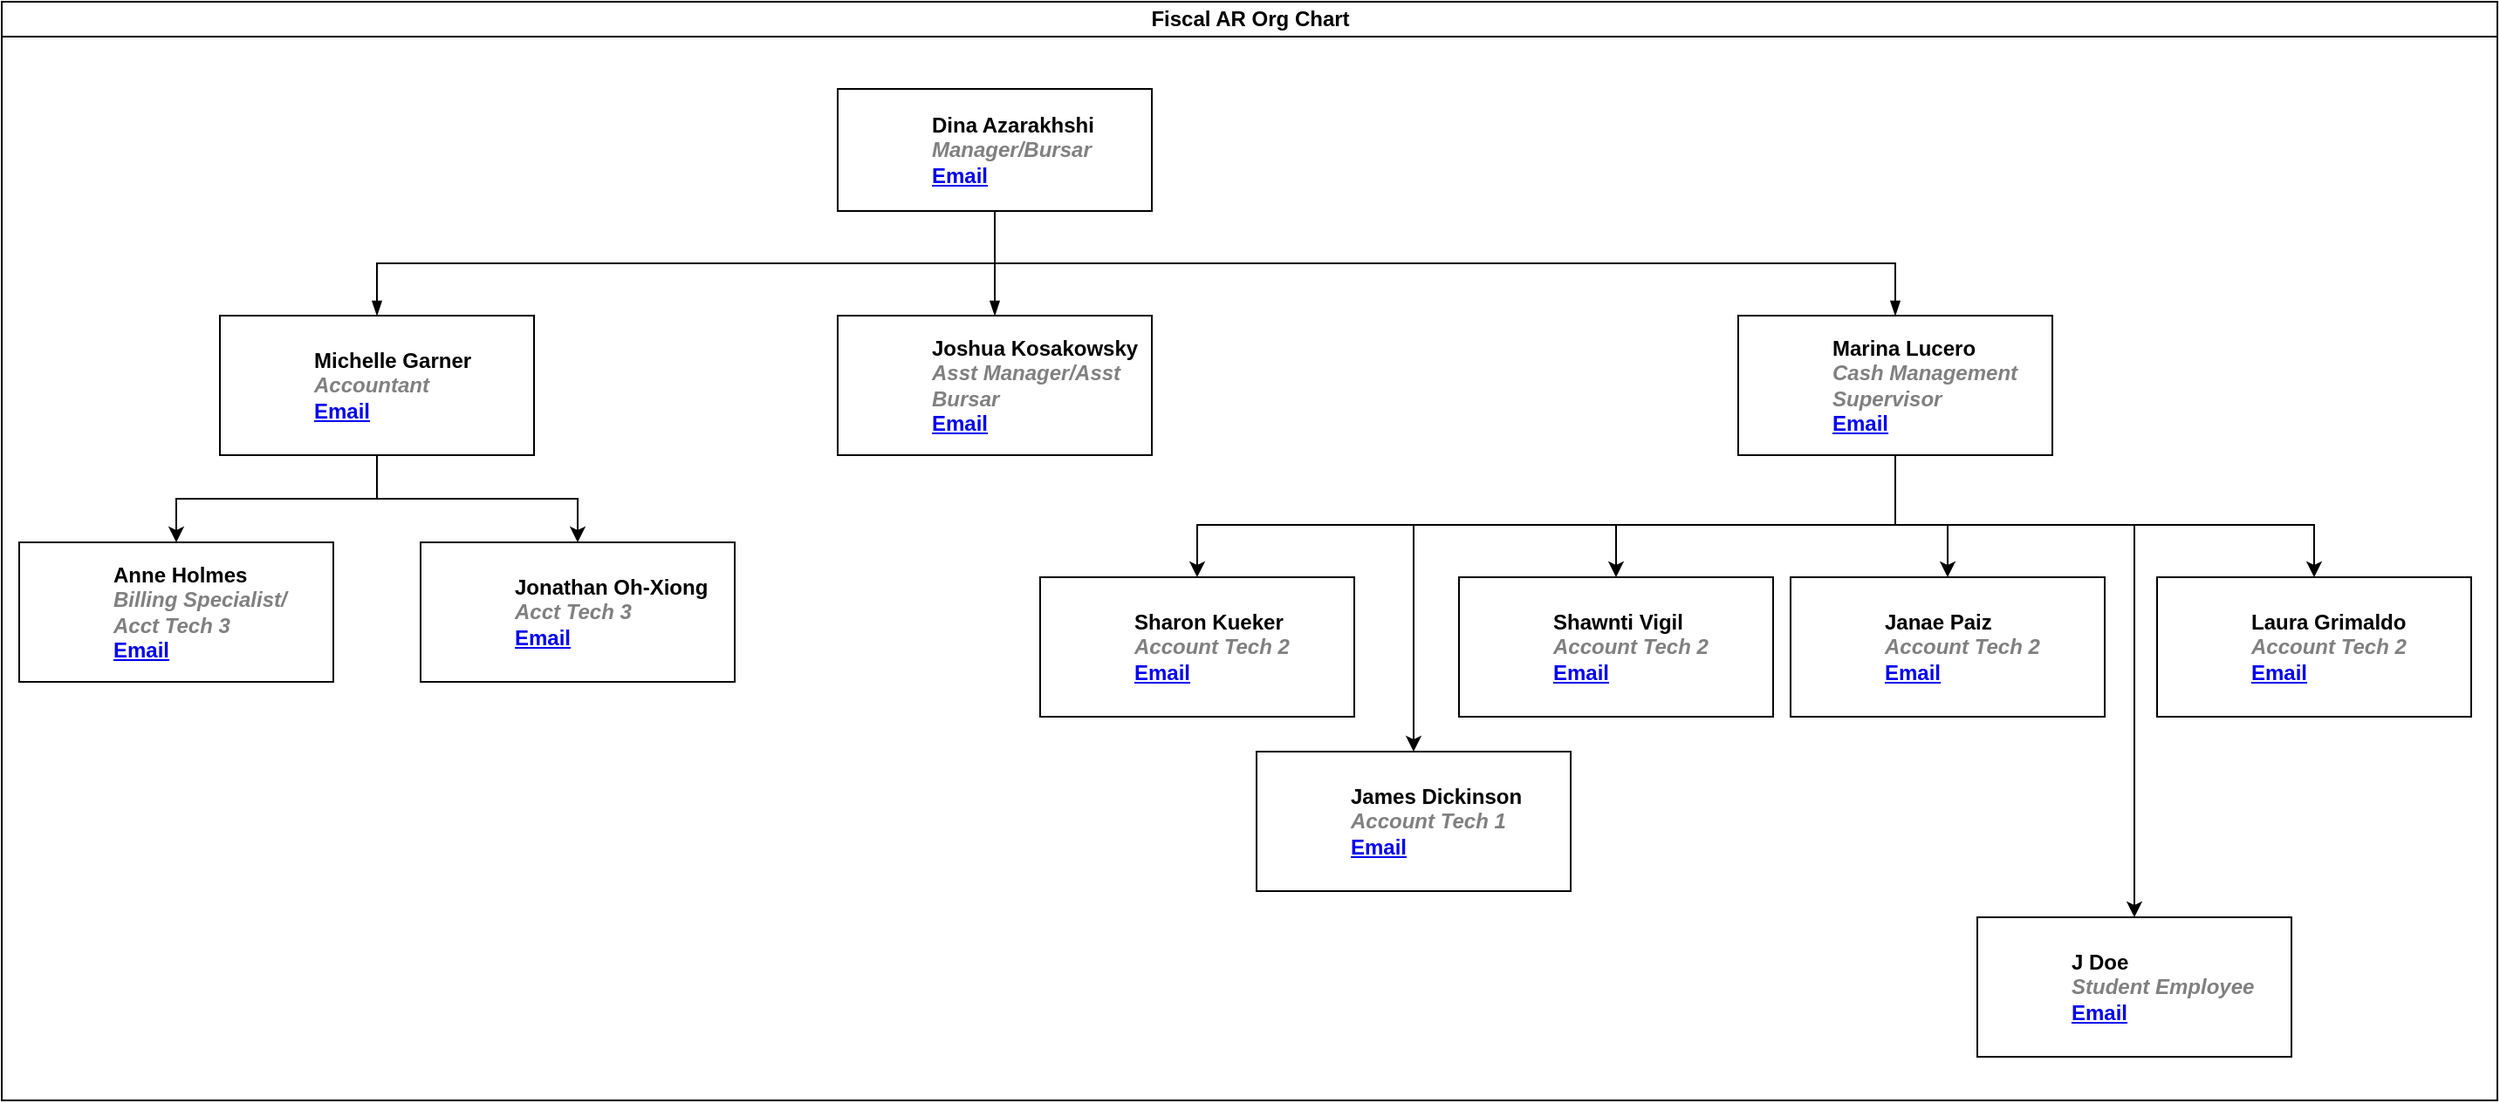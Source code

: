 <mxfile version="25.0.3">
  <diagram id="prtHgNgQTEPvFCAcTncT" name="Page-1">
    <mxGraphModel dx="2514" dy="878" grid="1" gridSize="10" guides="1" tooltips="1" connect="1" arrows="1" fold="1" page="1" pageScale="1" pageWidth="827" pageHeight="1169" math="0" shadow="0">
      <root>
        <mxCell id="0" />
        <mxCell id="1" parent="0" />
        <mxCell id="dNxyNK7c78bLwvsdeMH5-11" value="Fiscal AR Org Chart" style="swimlane;html=1;startSize=20;horizontal=1;containerType=tree;glass=0;" parent="1" vertex="1">
          <mxGeometry x="-260" y="10" width="1430" height="630" as="geometry">
            <mxRectangle x="-290" y="60" width="150" height="30" as="alternateBounds" />
          </mxGeometry>
        </mxCell>
        <UserObject label="Dina Azarakhshi&lt;br&gt;&lt;i style=&quot;color: gray&quot;&gt;Manager/Bursar&lt;/i&gt;&lt;br&gt;&lt;a href=&quot;Dina.Azarakhshi@frontrange.edu&quot;&gt;Email&lt;/a&gt;" name="Dina Azarakhshi" position="Manager/Bursar" location="Westminster/Hybrid" email="Dina.Azarakhshi@frontrange.edu" placeholders="1" link="" id="dNxyNK7c78bLwvsdeMH5-12">
          <mxCell style="label;image=https://cdn3.iconfinder.com/data/icons/user-avatars-1/512/users-3-128.png;whiteSpace=wrap;html=1;rounded=0;glass=0;treeMoving=1;treeFolding=1;" parent="dNxyNK7c78bLwvsdeMH5-11" vertex="1">
            <mxGeometry x="479" y="50" width="180" height="70" as="geometry" />
          </mxCell>
        </UserObject>
        <mxCell id="dNxyNK7c78bLwvsdeMH5-13" value="" style="endArrow=blockThin;endFill=1;fontSize=11;edgeStyle=elbowEdgeStyle;elbow=vertical;rounded=0;" parent="dNxyNK7c78bLwvsdeMH5-11" source="dNxyNK7c78bLwvsdeMH5-12" target="dNxyNK7c78bLwvsdeMH5-14" edge="1">
          <mxGeometry relative="1" as="geometry" />
        </mxCell>
        <mxCell id="KOA3y_Gjj6j5qlT28fj2-6" style="edgeStyle=orthogonalEdgeStyle;rounded=0;orthogonalLoop=1;jettySize=auto;html=1;entryX=0.5;entryY=0;entryDx=0;entryDy=0;" edge="1" parent="dNxyNK7c78bLwvsdeMH5-11" source="dNxyNK7c78bLwvsdeMH5-14" target="KOA3y_Gjj6j5qlT28fj2-5">
          <mxGeometry relative="1" as="geometry" />
        </mxCell>
        <UserObject label="%name%&lt;br&gt;&lt;i style=&quot;color: gray&quot;&gt;%position%&lt;/i&gt;&lt;br&gt;&lt;a href=&quot;mailto:%email%&quot;&gt;Email&lt;/a&gt;" name="Michelle Garner" position="Accountant" location="Westminster/Hybrid" email="Michelle.Garner@frontrange.edu" placeholders="1" link="" id="dNxyNK7c78bLwvsdeMH5-14">
          <mxCell style="label;image=https://cdn3.iconfinder.com/data/icons/user-avatars-1/512/users-10-3-128.png;whiteSpace=wrap;html=1;rounded=0;glass=0;treeFolding=1;treeMoving=1;" parent="dNxyNK7c78bLwvsdeMH5-11" vertex="1">
            <mxGeometry x="125" y="180" width="180" height="80" as="geometry" />
          </mxCell>
        </UserObject>
        <mxCell id="dNxyNK7c78bLwvsdeMH5-15" value="" style="endArrow=blockThin;endFill=1;fontSize=11;edgeStyle=elbowEdgeStyle;elbow=vertical;rounded=0;" parent="dNxyNK7c78bLwvsdeMH5-11" source="dNxyNK7c78bLwvsdeMH5-12" target="dNxyNK7c78bLwvsdeMH5-16" edge="1">
          <mxGeometry relative="1" as="geometry" />
        </mxCell>
        <UserObject label="%name%&lt;br&gt;&lt;i style=&quot;color: gray&quot;&gt;%position%&lt;/i&gt;&lt;br&gt;&lt;a href=&quot;mailto:%email%&quot;&gt;Email&lt;/a&gt;" name="Joshua Kosakowsky" position="Asst Manager/Asst Bursar" location="Westminster/Hybrid" email="Joshua.Kosakowsky@frontrange.edu" placeholders="1" link="" Tasks="DNR" id="dNxyNK7c78bLwvsdeMH5-16">
          <mxCell style="label;image=https://cdn3.iconfinder.com/data/icons/user-avatars-1/512/users-9-2-128.png;whiteSpace=wrap;html=1;rounded=0;glass=0;treeFolding=1;treeMoving=1;" parent="dNxyNK7c78bLwvsdeMH5-11" vertex="1">
            <mxGeometry x="479" y="180" width="180" height="80" as="geometry" />
          </mxCell>
        </UserObject>
        <mxCell id="dNxyNK7c78bLwvsdeMH5-17" value="" style="endArrow=blockThin;endFill=1;fontSize=11;edgeStyle=elbowEdgeStyle;elbow=vertical;rounded=0;" parent="dNxyNK7c78bLwvsdeMH5-11" source="dNxyNK7c78bLwvsdeMH5-12" target="dNxyNK7c78bLwvsdeMH5-18" edge="1">
          <mxGeometry relative="1" as="geometry" />
        </mxCell>
        <mxCell id="KOA3y_Gjj6j5qlT28fj2-25" style="edgeStyle=orthogonalEdgeStyle;rounded=0;orthogonalLoop=1;jettySize=auto;html=1;entryX=0.5;entryY=0;entryDx=0;entryDy=0;" edge="1" parent="dNxyNK7c78bLwvsdeMH5-11" source="dNxyNK7c78bLwvsdeMH5-18" target="KOA3y_Gjj6j5qlT28fj2-17">
          <mxGeometry relative="1" as="geometry">
            <Array as="points">
              <mxPoint x="1085" y="300" />
              <mxPoint x="685" y="300" />
            </Array>
          </mxGeometry>
        </mxCell>
        <mxCell id="KOA3y_Gjj6j5qlT28fj2-26" style="edgeStyle=orthogonalEdgeStyle;rounded=0;orthogonalLoop=1;jettySize=auto;html=1;entryX=0.5;entryY=0;entryDx=0;entryDy=0;" edge="1" parent="dNxyNK7c78bLwvsdeMH5-11" source="dNxyNK7c78bLwvsdeMH5-18" target="KOA3y_Gjj6j5qlT28fj2-21">
          <mxGeometry relative="1" as="geometry">
            <Array as="points">
              <mxPoint x="1085" y="300" />
              <mxPoint x="809" y="300" />
            </Array>
          </mxGeometry>
        </mxCell>
        <UserObject label="%name%&lt;br&gt;&lt;i style=&quot;color: gray&quot;&gt;%position%&lt;/i&gt;&lt;br&gt;&lt;a href=&quot;mailto:%email%&quot;&gt;Email&lt;/a&gt;" name="Marina Lucero" position="Cash Management Supervisor" location="Westminster/Hybrid" email="Marina.Lucero@frontrange.edu" link="" placeholders="1" id="dNxyNK7c78bLwvsdeMH5-18">
          <mxCell style="label;image=https://cdn3.iconfinder.com/data/icons/user-avatars-1/512/users-2-128.png;whiteSpace=wrap;html=1;rounded=0;glass=0;" parent="dNxyNK7c78bLwvsdeMH5-11" vertex="1">
            <mxGeometry x="995" y="180" width="180" height="80" as="geometry" />
          </mxCell>
        </UserObject>
        <UserObject label="%name%&lt;br&gt;&lt;i style=&quot;color: gray;&quot;&gt;%position%&lt;/i&gt;&lt;br&gt;&lt;a href=&quot;mailto:%email%&quot;&gt;Email&lt;/a&gt;" name="Anne Holmes" position="Billing Specialist/ Acct Tech 3" location="Westminster/Hybrid" email="Anne.Holmes@frontrange.edu" placeholders="1" link="" id="KOA3y_Gjj6j5qlT28fj2-5">
          <mxCell style="label;image=https://cdn3.iconfinder.com/data/icons/user-avatars-1/512/users-9-2-128.png;whiteSpace=wrap;html=1;rounded=0;glass=0;treeFolding=1;treeMoving=1;" vertex="1" parent="dNxyNK7c78bLwvsdeMH5-11">
            <mxGeometry x="10" y="310" width="180" height="80" as="geometry" />
          </mxCell>
        </UserObject>
        <UserObject label="%name%&lt;br&gt;&lt;i style=&quot;color: gray;&quot;&gt;%position%&lt;/i&gt;&lt;br&gt;&lt;a href=&quot;mailto:%email%&quot;&gt;Email&lt;/a&gt;" name="Jonathan Oh-Xiong" position="Acct Tech 3" location="Westminster/Hybrid" email="Jonathan.Oh-Xiong@frontrange.edu" placeholders="1" link="" id="KOA3y_Gjj6j5qlT28fj2-8">
          <mxCell style="label;image=https://cdn3.iconfinder.com/data/icons/user-avatars-1/512/users-9-2-128.png;whiteSpace=wrap;html=1;rounded=0;glass=0;treeFolding=1;treeMoving=1;" vertex="1" parent="dNxyNK7c78bLwvsdeMH5-11">
            <mxGeometry x="240" y="310" width="180" height="80" as="geometry" />
          </mxCell>
        </UserObject>
        <mxCell id="KOA3y_Gjj6j5qlT28fj2-9" style="edgeStyle=orthogonalEdgeStyle;rounded=0;orthogonalLoop=1;jettySize=auto;html=1;entryX=0.5;entryY=0;entryDx=0;entryDy=0;" edge="1" parent="dNxyNK7c78bLwvsdeMH5-11" source="dNxyNK7c78bLwvsdeMH5-14" target="KOA3y_Gjj6j5qlT28fj2-8">
          <mxGeometry relative="1" as="geometry">
            <mxPoint x="355" y="290" as="targetPoint" />
          </mxGeometry>
        </mxCell>
        <UserObject label="%name%&lt;br&gt;&lt;i style=&quot;color: gray;&quot;&gt;%position%&lt;/i&gt;&lt;br&gt;&lt;a href=&quot;mailto:%email%&quot;&gt;Email&lt;/a&gt;" name="Sharon Kueker" position="Account Tech 2" location="Fort Collins" email="Sharon.Kueker@frontrange.edu" link="" placeholders="1" id="KOA3y_Gjj6j5qlT28fj2-17">
          <mxCell style="label;image=https://cdn3.iconfinder.com/data/icons/user-avatars-1/512/users-2-128.png;whiteSpace=wrap;html=1;rounded=0;glass=0;" vertex="1" parent="dNxyNK7c78bLwvsdeMH5-11">
            <mxGeometry x="595" y="330" width="180" height="80" as="geometry" />
          </mxCell>
        </UserObject>
        <UserObject label="%name%&lt;br&gt;&lt;i style=&quot;color: gray;&quot;&gt;%position%&lt;/i&gt;&lt;br&gt;&lt;a href=&quot;mailto:%email%&quot;&gt;Email&lt;/a&gt;" name="James Dickinson" position="Account Tech 1" location="Fort Collins" email="James.Dickinson@frontrange.edu" link="" placeholders="1" id="KOA3y_Gjj6j5qlT28fj2-21">
          <mxCell style="label;image=https://cdn3.iconfinder.com/data/icons/user-avatars-1/512/users-2-128.png;whiteSpace=wrap;html=1;rounded=0;glass=0;" vertex="1" parent="dNxyNK7c78bLwvsdeMH5-11">
            <mxGeometry x="719" y="430" width="180" height="80" as="geometry" />
          </mxCell>
        </UserObject>
        <mxCell id="KOA3y_Gjj6j5qlT28fj2-27" style="edgeStyle=orthogonalEdgeStyle;rounded=0;orthogonalLoop=1;jettySize=auto;html=1;entryX=0.5;entryY=0;entryDx=0;entryDy=0;" edge="1" target="KOA3y_Gjj6j5qlT28fj2-28" source="dNxyNK7c78bLwvsdeMH5-18" parent="dNxyNK7c78bLwvsdeMH5-11">
          <mxGeometry relative="1" as="geometry">
            <mxPoint x="735" y="280" as="sourcePoint" />
            <Array as="points">
              <mxPoint x="1085" y="300" />
              <mxPoint x="925" y="300" />
            </Array>
          </mxGeometry>
        </mxCell>
        <UserObject label="%name%&lt;br&gt;&lt;i style=&quot;color: gray;&quot;&gt;%position%&lt;/i&gt;&lt;br&gt;&lt;a href=&quot;mailto:%email%&quot;&gt;Email&lt;/a&gt;" name="Shawnti Vigil" position="Account Tech 2" location="Westminster" email="Shawnti.Vigil@frontrange.edu" link="" placeholders="1" id="KOA3y_Gjj6j5qlT28fj2-28">
          <mxCell style="label;image=https://cdn3.iconfinder.com/data/icons/user-avatars-1/512/users-2-128.png;whiteSpace=wrap;html=1;rounded=0;glass=0;" vertex="1" parent="dNxyNK7c78bLwvsdeMH5-11">
            <mxGeometry x="835" y="330" width="180" height="80" as="geometry" />
          </mxCell>
        </UserObject>
        <mxCell id="KOA3y_Gjj6j5qlT28fj2-29" style="edgeStyle=orthogonalEdgeStyle;rounded=0;orthogonalLoop=1;jettySize=auto;html=1;entryX=0.5;entryY=0;entryDx=0;entryDy=0;" edge="1" target="KOA3y_Gjj6j5qlT28fj2-30" source="dNxyNK7c78bLwvsdeMH5-18" parent="dNxyNK7c78bLwvsdeMH5-11">
          <mxGeometry relative="1" as="geometry">
            <mxPoint x="735" y="280" as="sourcePoint" />
            <Array as="points">
              <mxPoint x="1085" y="300" />
              <mxPoint x="1115" y="300" />
            </Array>
          </mxGeometry>
        </mxCell>
        <UserObject label="%name%&lt;br&gt;&lt;i style=&quot;color: gray;&quot;&gt;%position%&lt;/i&gt;&lt;br&gt;&lt;a href=&quot;mailto:%email%&quot;&gt;Email&lt;/a&gt;" name="Janae Paiz" position="Account Tech 2" location="Westminster" email="Janae.Paiz@frontrange.edu" link="" placeholders="1" id="KOA3y_Gjj6j5qlT28fj2-30">
          <mxCell style="label;image=https://cdn3.iconfinder.com/data/icons/user-avatars-1/512/users-2-128.png;whiteSpace=wrap;html=1;rounded=0;glass=0;" vertex="1" parent="dNxyNK7c78bLwvsdeMH5-11">
            <mxGeometry x="1025" y="330" width="180" height="80" as="geometry" />
          </mxCell>
        </UserObject>
        <mxCell id="KOA3y_Gjj6j5qlT28fj2-31" style="edgeStyle=orthogonalEdgeStyle;rounded=0;orthogonalLoop=1;jettySize=auto;html=1;entryX=0.5;entryY=0;entryDx=0;entryDy=0;" edge="1" target="KOA3y_Gjj6j5qlT28fj2-32" source="dNxyNK7c78bLwvsdeMH5-18" parent="dNxyNK7c78bLwvsdeMH5-11">
          <mxGeometry relative="1" as="geometry">
            <mxPoint x="735" y="280" as="sourcePoint" />
            <Array as="points">
              <mxPoint x="1085" y="300" />
              <mxPoint x="1222" y="300" />
            </Array>
          </mxGeometry>
        </mxCell>
        <UserObject label="%name%&lt;br&gt;&lt;i style=&quot;color: gray;&quot;&gt;%position%&lt;/i&gt;&lt;br&gt;&lt;a href=&quot;mailto:%email%&quot;&gt;Email&lt;/a&gt;" name="J Doe" position="Student Employee" location="Westminster" email="Place.Holder@frontrange.edu" link="" placeholders="1" id="KOA3y_Gjj6j5qlT28fj2-32">
          <mxCell style="label;image=https://cdn3.iconfinder.com/data/icons/user-avatars-1/512/users-2-128.png;whiteSpace=wrap;html=1;rounded=0;glass=0;" vertex="1" parent="dNxyNK7c78bLwvsdeMH5-11">
            <mxGeometry x="1132" y="525" width="180" height="80" as="geometry" />
          </mxCell>
        </UserObject>
        <mxCell id="KOA3y_Gjj6j5qlT28fj2-33" style="edgeStyle=orthogonalEdgeStyle;rounded=0;orthogonalLoop=1;jettySize=auto;html=1;entryX=0.5;entryY=0;entryDx=0;entryDy=0;" edge="1" target="KOA3y_Gjj6j5qlT28fj2-34" source="dNxyNK7c78bLwvsdeMH5-18" parent="dNxyNK7c78bLwvsdeMH5-11">
          <mxGeometry relative="1" as="geometry">
            <mxPoint x="735" y="280" as="sourcePoint" />
            <Array as="points">
              <mxPoint x="1085" y="300" />
              <mxPoint x="1325" y="300" />
            </Array>
          </mxGeometry>
        </mxCell>
        <UserObject label="%name%&lt;br&gt;&lt;i style=&quot;color: gray;&quot;&gt;%position%&lt;/i&gt;&lt;br&gt;&lt;a href=&quot;mailto:%email%&quot;&gt;Email&lt;/a&gt;" name="Laura Grimaldo" position="Account Tech 2" location="Longmont" email="Laura.Grimaldo@frontrange.edu" link="" placeholders="1" id="KOA3y_Gjj6j5qlT28fj2-34">
          <mxCell style="label;image=https://cdn3.iconfinder.com/data/icons/user-avatars-1/512/users-2-128.png;whiteSpace=wrap;html=1;rounded=0;glass=0;" vertex="1" parent="dNxyNK7c78bLwvsdeMH5-11">
            <mxGeometry x="1235" y="330" width="180" height="80" as="geometry" />
          </mxCell>
        </UserObject>
      </root>
    </mxGraphModel>
  </diagram>
</mxfile>
